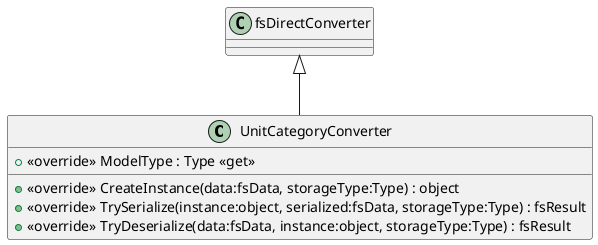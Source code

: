 @startuml
class UnitCategoryConverter {
    + <<override>> ModelType : Type <<get>>
    + <<override>> CreateInstance(data:fsData, storageType:Type) : object
    + <<override>> TrySerialize(instance:object, serialized:fsData, storageType:Type) : fsResult
    + <<override>> TryDeserialize(data:fsData, instance:object, storageType:Type) : fsResult
}
fsDirectConverter <|-- UnitCategoryConverter
@enduml
